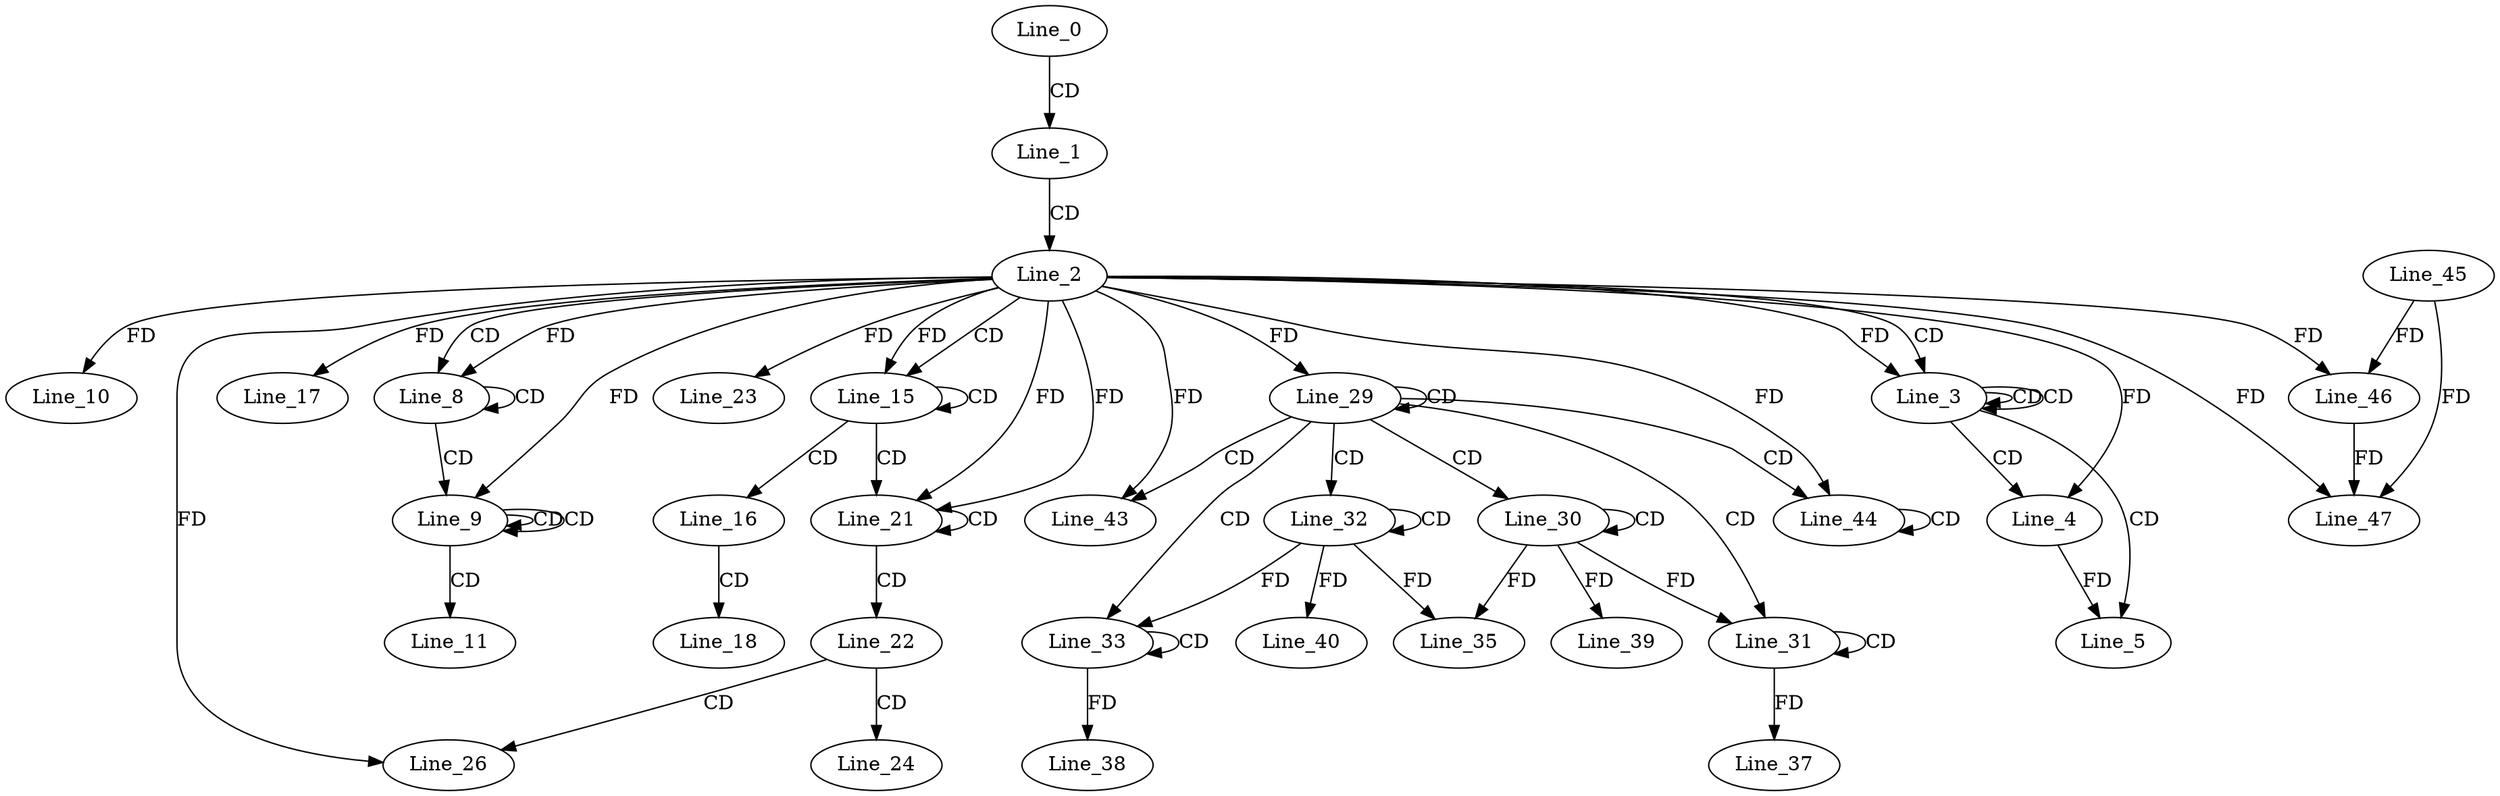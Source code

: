 digraph G {
  Line_0;
  Line_1;
  Line_2;
  Line_3;
  Line_3;
  Line_3;
  Line_4;
  Line_4;
  Line_5;
  Line_8;
  Line_8;
  Line_9;
  Line_9;
  Line_9;
  Line_10;
  Line_11;
  Line_15;
  Line_15;
  Line_16;
  Line_17;
  Line_18;
  Line_21;
  Line_21;
  Line_22;
  Line_23;
  Line_24;
  Line_26;
  Line_29;
  Line_29;
  Line_30;
  Line_30;
  Line_31;
  Line_31;
  Line_32;
  Line_32;
  Line_33;
  Line_33;
  Line_35;
  Line_35;
  Line_37;
  Line_38;
  Line_39;
  Line_40;
  Line_43;
  Line_44;
  Line_44;
  Line_46;
  Line_45;
  Line_46;
  Line_47;
  Line_46;
  Line_0 -> Line_1 [ label="CD" ];
  Line_1 -> Line_2 [ label="CD" ];
  Line_2 -> Line_3 [ label="CD" ];
  Line_3 -> Line_3 [ label="CD" ];
  Line_3 -> Line_3 [ label="CD" ];
  Line_2 -> Line_3 [ label="FD" ];
  Line_3 -> Line_4 [ label="CD" ];
  Line_2 -> Line_4 [ label="FD" ];
  Line_3 -> Line_5 [ label="CD" ];
  Line_4 -> Line_5 [ label="FD" ];
  Line_2 -> Line_8 [ label="CD" ];
  Line_8 -> Line_8 [ label="CD" ];
  Line_2 -> Line_8 [ label="FD" ];
  Line_8 -> Line_9 [ label="CD" ];
  Line_9 -> Line_9 [ label="CD" ];
  Line_9 -> Line_9 [ label="CD" ];
  Line_2 -> Line_9 [ label="FD" ];
  Line_2 -> Line_10 [ label="FD" ];
  Line_9 -> Line_11 [ label="CD" ];
  Line_2 -> Line_15 [ label="CD" ];
  Line_15 -> Line_15 [ label="CD" ];
  Line_2 -> Line_15 [ label="FD" ];
  Line_15 -> Line_16 [ label="CD" ];
  Line_2 -> Line_17 [ label="FD" ];
  Line_16 -> Line_18 [ label="CD" ];
  Line_15 -> Line_21 [ label="CD" ];
  Line_2 -> Line_21 [ label="FD" ];
  Line_21 -> Line_21 [ label="CD" ];
  Line_2 -> Line_21 [ label="FD" ];
  Line_21 -> Line_22 [ label="CD" ];
  Line_2 -> Line_23 [ label="FD" ];
  Line_22 -> Line_24 [ label="CD" ];
  Line_22 -> Line_26 [ label="CD" ];
  Line_2 -> Line_26 [ label="FD" ];
  Line_29 -> Line_29 [ label="CD" ];
  Line_2 -> Line_29 [ label="FD" ];
  Line_29 -> Line_30 [ label="CD" ];
  Line_30 -> Line_30 [ label="CD" ];
  Line_29 -> Line_31 [ label="CD" ];
  Line_31 -> Line_31 [ label="CD" ];
  Line_30 -> Line_31 [ label="FD" ];
  Line_29 -> Line_32 [ label="CD" ];
  Line_32 -> Line_32 [ label="CD" ];
  Line_29 -> Line_33 [ label="CD" ];
  Line_33 -> Line_33 [ label="CD" ];
  Line_32 -> Line_33 [ label="FD" ];
  Line_30 -> Line_35 [ label="FD" ];
  Line_32 -> Line_35 [ label="FD" ];
  Line_31 -> Line_37 [ label="FD" ];
  Line_33 -> Line_38 [ label="FD" ];
  Line_30 -> Line_39 [ label="FD" ];
  Line_32 -> Line_40 [ label="FD" ];
  Line_29 -> Line_43 [ label="CD" ];
  Line_2 -> Line_43 [ label="FD" ];
  Line_29 -> Line_44 [ label="CD" ];
  Line_44 -> Line_44 [ label="CD" ];
  Line_2 -> Line_44 [ label="FD" ];
  Line_2 -> Line_46 [ label="FD" ];
  Line_45 -> Line_46 [ label="FD" ];
  Line_45 -> Line_47 [ label="FD" ];
  Line_46 -> Line_47 [ label="FD" ];
  Line_2 -> Line_47 [ label="FD" ];
}

